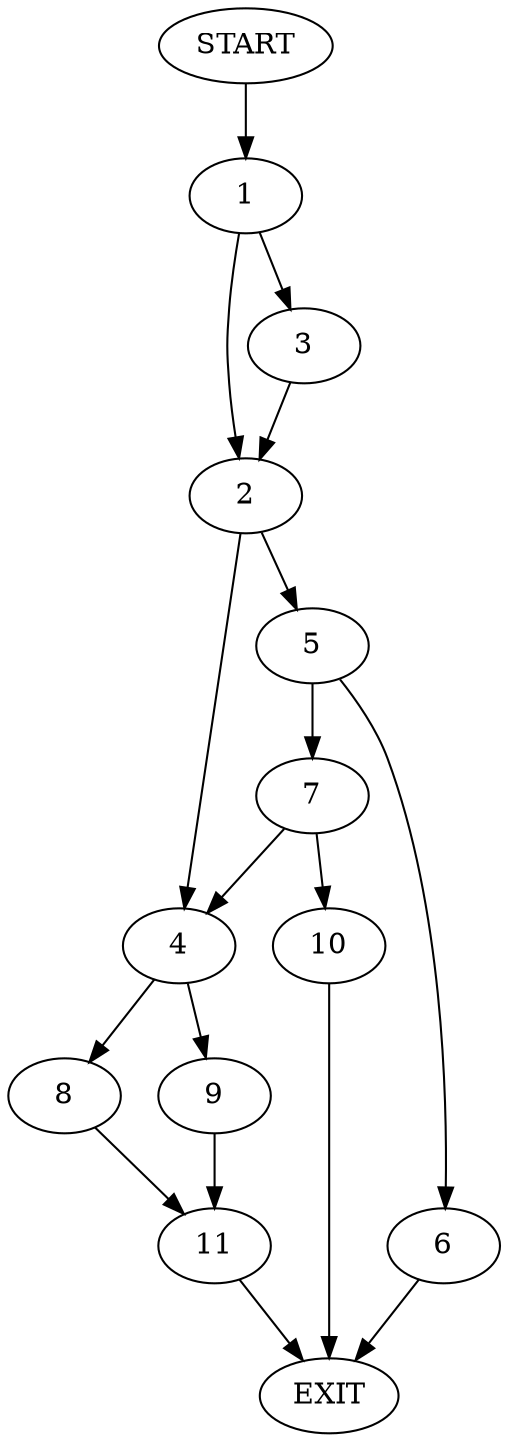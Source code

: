 digraph {
0 [label="START"]
12 [label="EXIT"]
0 -> 1
1 -> 2
1 -> 3
3 -> 2
2 -> 4
2 -> 5
5 -> 6
5 -> 7
4 -> 8
4 -> 9
7 -> 4
7 -> 10
6 -> 12
10 -> 12
8 -> 11
9 -> 11
11 -> 12
}
